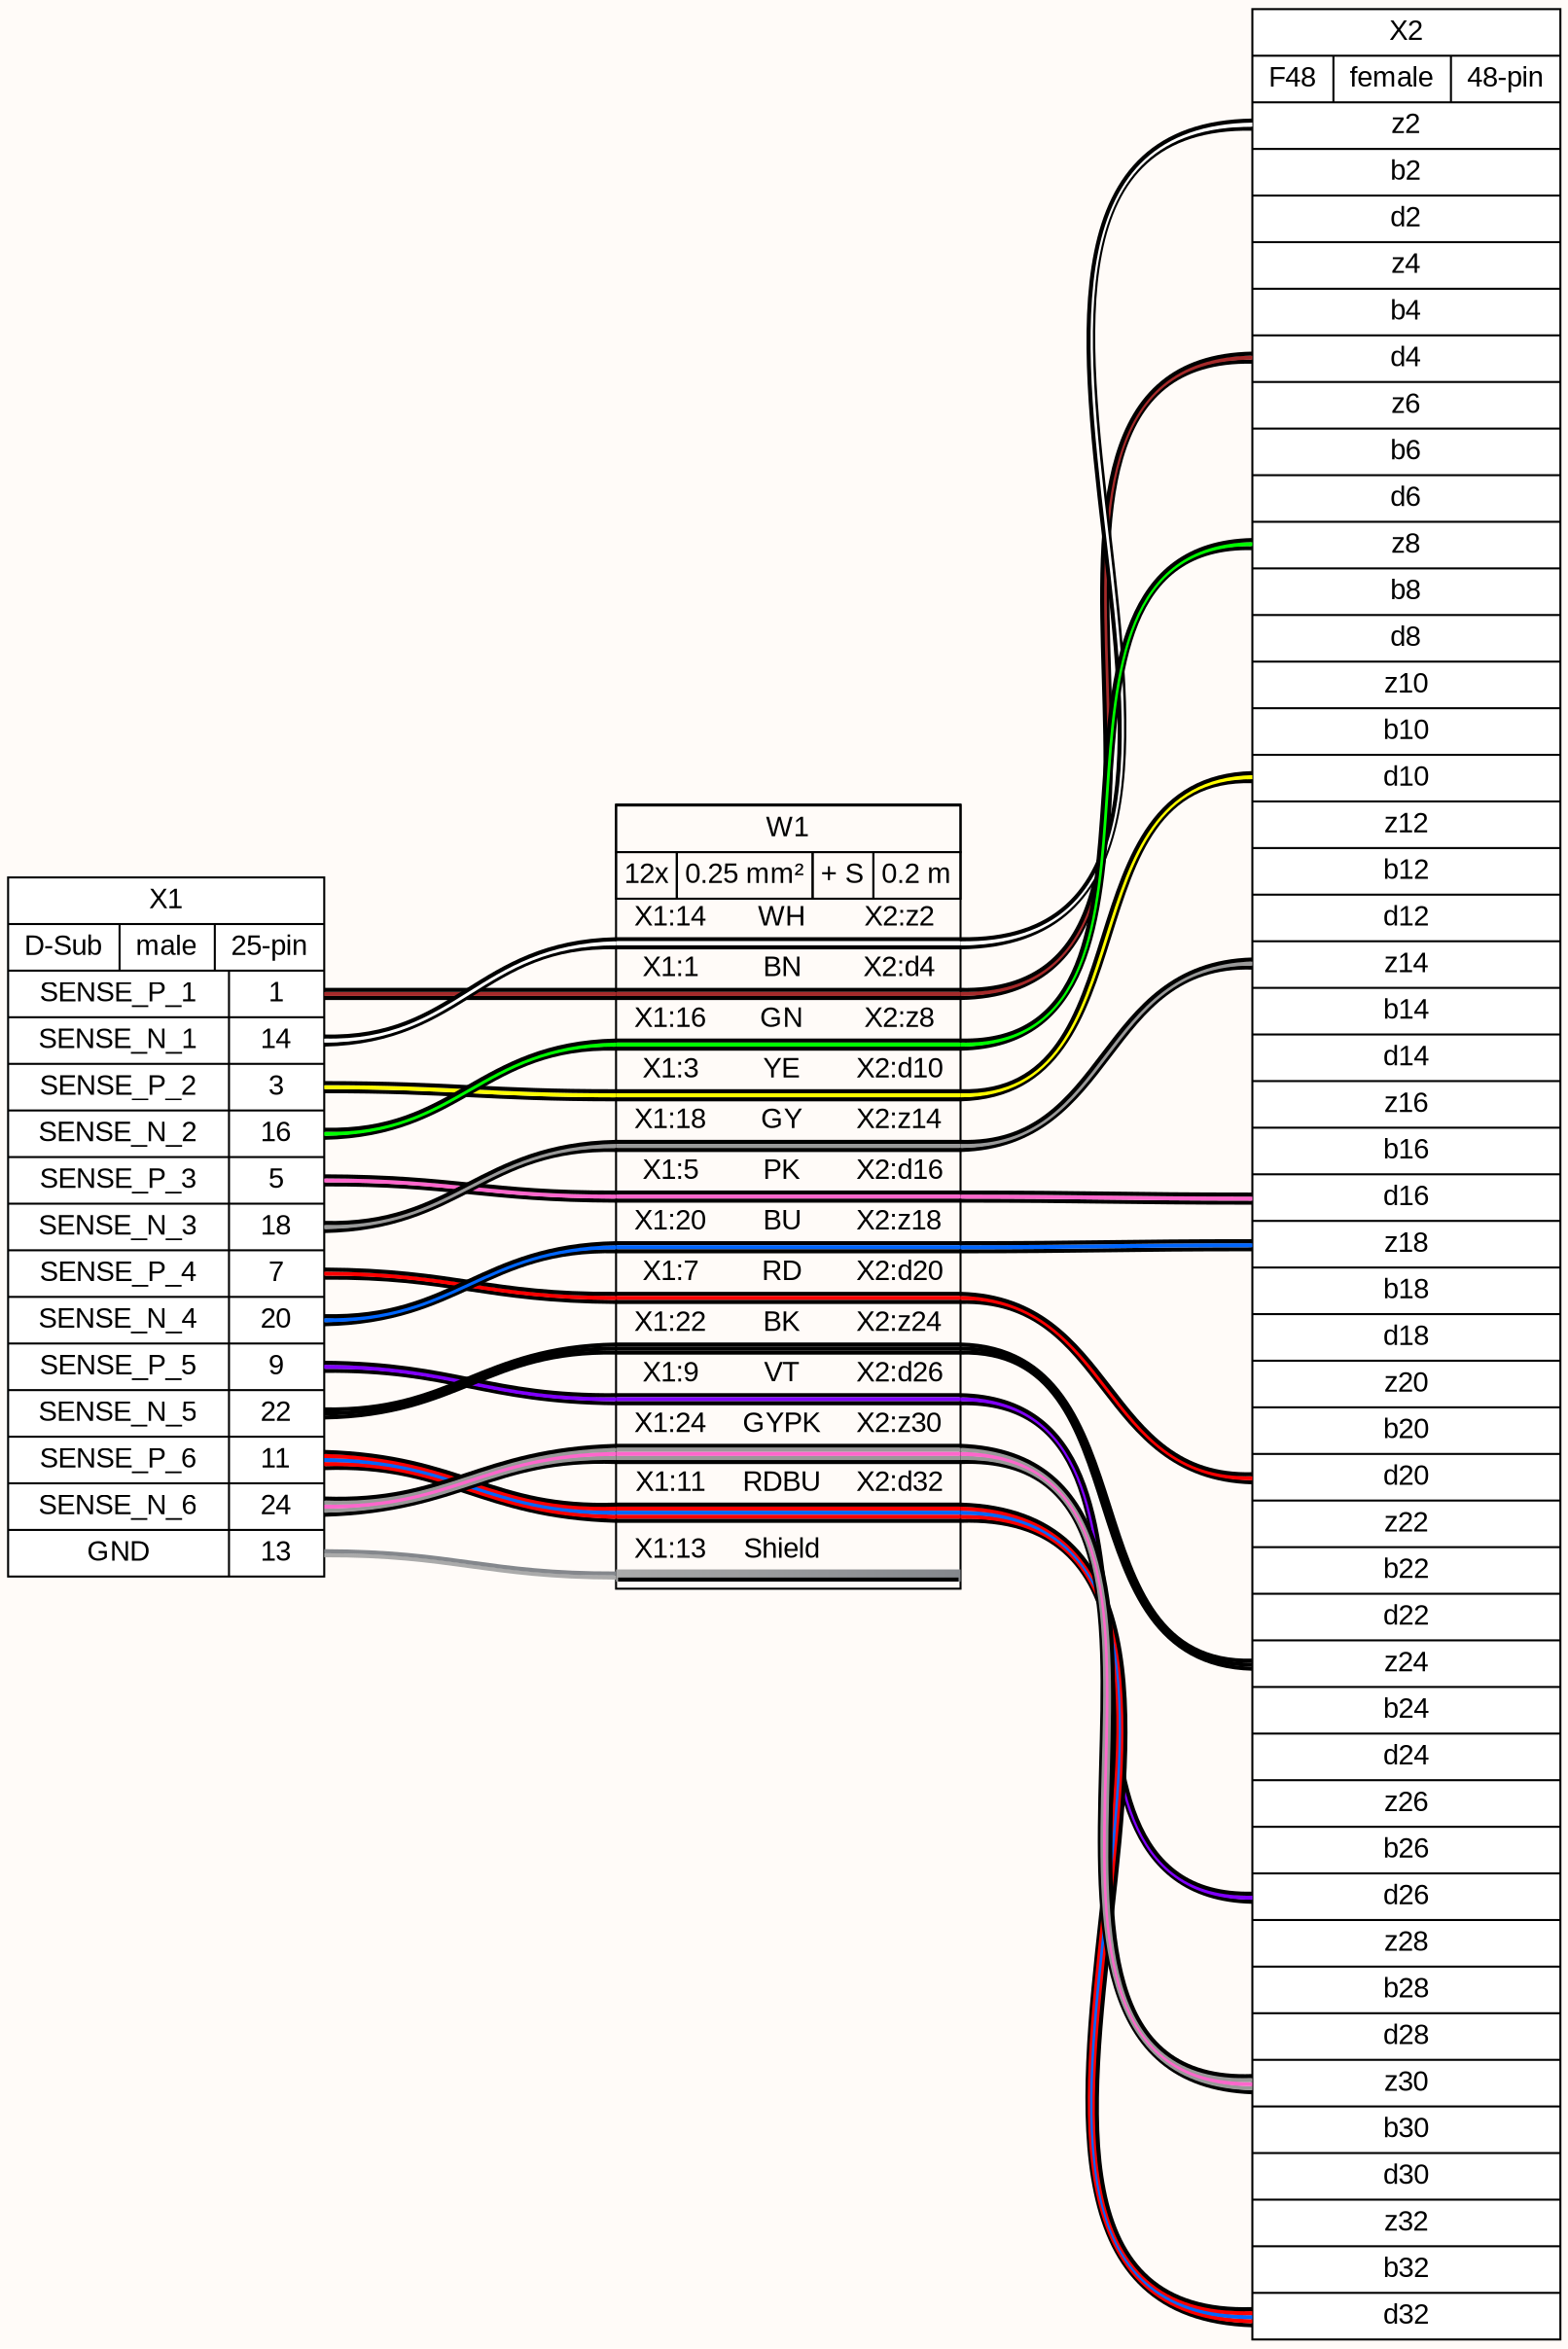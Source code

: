 graph {
// Graph generated by WireViz
// https://github.com/formatc1702/WireViz
	graph [bgcolor="#fffbf8" fontname=arial nodesep=0.33 rankdir=LR ranksep=2]
	node [fillcolor=white fontname=arial shape=record style=filled]
	edge [fontname=arial style=bold]
	X1 [label="X1|{D-Sub|male|25-pin}|{{SENSE_P_1|SENSE_N_1|SENSE_P_2|SENSE_N_2|SENSE_P_3|SENSE_N_3|SENSE_P_4|SENSE_N_4|SENSE_P_5|SENSE_N_5|SENSE_P_6|SENSE_N_6|GND}|{<p1r>1|<p14r>14|<p3r>3|<p16r>16|<p5r>5|<p18r>18|<p7r>7|<p20r>20|<p9r>9|<p22r>22|<p11r>11|<p24r>24|<p13r>13}}"]
	X2 [label="X2|{F48|female|48-pin}|{{<pz2l>z2|<pb2l>b2|<pd2l>d2|<pz4l>z4|<pb4l>b4|<pd4l>d4|<pz6l>z6|<pb6l>b6|<pd6l>d6|<pz8l>z8|<pb8l>b8|<pd8l>d8|<pz10l>z10|<pb10l>b10|<pd10l>d10|<pz12l>z12|<pb12l>b12|<pd12l>d12|<pz14l>z14|<pb14l>b14|<pd14l>d14|<pz16l>z16|<pb16l>b16|<pd16l>d16|<pz18l>z18|<pb18l>b18|<pd18l>d18|<pz20l>z20|<pb20l>b20|<pd20l>d20|<pz22l>z22|<pb22l>b22|<pd22l>d22|<pz24l>z24|<pb24l>b24|<pd24l>d24|<pz26l>z26|<pb26l>b26|<pd26l>d26|<pz28l>z28|<pb28l>b28|<pd28l>d28|<pz30l>z30|<pb30l>b30|<pd30l>d30|<pz32l>z32|<pb32l>b32|<pd32l>d32}}"]
	edge [color="#000000:#a52a2a:#000000"]
	X1:p1r:e -- W1:w2:w
	W1:w2:e -- X2:pd4l:w
	edge [color="#000000:#ffffff:#000000"]
	X1:p14r:e -- W1:w1:w
	W1:w1:e -- X2:pz2l:w
	edge [color="#000000:#ffff00:#000000"]
	X1:p3r:e -- W1:w4:w
	W1:w4:e -- X2:pd10l:w
	edge [color="#000000:#00ff00:#000000"]
	X1:p16r:e -- W1:w3:w
	W1:w3:e -- X2:pz8l:w
	edge [color="#000000:#ff66cc:#000000"]
	X1:p5r:e -- W1:w6:w
	W1:w6:e -- X2:pd16l:w
	edge [color="#000000:#999999:#000000"]
	X1:p18r:e -- W1:w5:w
	W1:w5:e -- X2:pz14l:w
	edge [color="#000000:#ff0000:#000000"]
	X1:p7r:e -- W1:w8:w
	W1:w8:e -- X2:pd20l:w
	edge [color="#000000:#0066ff:#000000"]
	X1:p20r:e -- W1:w7:w
	W1:w7:e -- X2:pz18l:w
	edge [color="#000000:#8000ff:#000000"]
	X1:p9r:e -- W1:w10:w
	W1:w10:e -- X2:pd26l:w
	edge [color="#000000:#000000:#000000"]
	X1:p22r:e -- W1:w9:w
	W1:w9:e -- X2:pz24l:w
	edge [color="#000000:#ff0000:#0066ff:#ff0000:#000000"]
	X1:p11r:e -- W1:w12:w
	W1:w12:e -- X2:pd32l:w
	edge [color="#000000:#999999:#ff66cc:#999999:#000000"]
	X1:p24r:e -- W1:w11:w
	W1:w11:e -- X2:pz30l:w
	edge [color="#aaaaaa:#84878c"]
	X1:p13r:e -- W1:ws:w
	W1 [label=<<table border="0" cellspacing="0" cellpadding="0"><tr><td><table border="0" cellspacing="0" cellpadding="3" cellborder="1"><tr><td colspan="4">W1</td></tr><tr><td>12x</td><td>0.25 mm²</td><td>+ S</td><td>0.2 m</td></tr></table></td></tr><tr><td></td></tr><tr><td><table border="0" cellspacing="0" cellborder="0"><tr><td>X1:14</td><td>WH</td><td>X2:z2</td></tr><tr><td colspan="3" border="0" cellspacing="0" cellpadding="0" port="w1" height="6"><table cellspacing="0" cellborder="0" border = "0"><tr><td colspan="3" cellpadding="0" height="2" bgcolor="#000000" border="0"></td></tr><tr><td colspan="3" cellpadding="0" height="2" bgcolor="#ffffff" border="0"></td></tr><tr><td colspan="3" cellpadding="0" height="2" bgcolor="#000000" border="0"></td></tr></table></td></tr><tr><td>X1:1</td><td>BN</td><td>X2:d4</td></tr><tr><td colspan="3" border="0" cellspacing="0" cellpadding="0" port="w2" height="6"><table cellspacing="0" cellborder="0" border = "0"><tr><td colspan="3" cellpadding="0" height="2" bgcolor="#000000" border="0"></td></tr><tr><td colspan="3" cellpadding="0" height="2" bgcolor="#a52a2a" border="0"></td></tr><tr><td colspan="3" cellpadding="0" height="2" bgcolor="#000000" border="0"></td></tr></table></td></tr><tr><td>X1:16</td><td>GN</td><td>X2:z8</td></tr><tr><td colspan="3" border="0" cellspacing="0" cellpadding="0" port="w3" height="6"><table cellspacing="0" cellborder="0" border = "0"><tr><td colspan="3" cellpadding="0" height="2" bgcolor="#000000" border="0"></td></tr><tr><td colspan="3" cellpadding="0" height="2" bgcolor="#00ff00" border="0"></td></tr><tr><td colspan="3" cellpadding="0" height="2" bgcolor="#000000" border="0"></td></tr></table></td></tr><tr><td>X1:3</td><td>YE</td><td>X2:d10</td></tr><tr><td colspan="3" border="0" cellspacing="0" cellpadding="0" port="w4" height="6"><table cellspacing="0" cellborder="0" border = "0"><tr><td colspan="3" cellpadding="0" height="2" bgcolor="#000000" border="0"></td></tr><tr><td colspan="3" cellpadding="0" height="2" bgcolor="#ffff00" border="0"></td></tr><tr><td colspan="3" cellpadding="0" height="2" bgcolor="#000000" border="0"></td></tr></table></td></tr><tr><td>X1:18</td><td>GY</td><td>X2:z14</td></tr><tr><td colspan="3" border="0" cellspacing="0" cellpadding="0" port="w5" height="6"><table cellspacing="0" cellborder="0" border = "0"><tr><td colspan="3" cellpadding="0" height="2" bgcolor="#000000" border="0"></td></tr><tr><td colspan="3" cellpadding="0" height="2" bgcolor="#999999" border="0"></td></tr><tr><td colspan="3" cellpadding="0" height="2" bgcolor="#000000" border="0"></td></tr></table></td></tr><tr><td>X1:5</td><td>PK</td><td>X2:d16</td></tr><tr><td colspan="3" border="0" cellspacing="0" cellpadding="0" port="w6" height="6"><table cellspacing="0" cellborder="0" border = "0"><tr><td colspan="3" cellpadding="0" height="2" bgcolor="#000000" border="0"></td></tr><tr><td colspan="3" cellpadding="0" height="2" bgcolor="#ff66cc" border="0"></td></tr><tr><td colspan="3" cellpadding="0" height="2" bgcolor="#000000" border="0"></td></tr></table></td></tr><tr><td>X1:20</td><td>BU</td><td>X2:z18</td></tr><tr><td colspan="3" border="0" cellspacing="0" cellpadding="0" port="w7" height="6"><table cellspacing="0" cellborder="0" border = "0"><tr><td colspan="3" cellpadding="0" height="2" bgcolor="#000000" border="0"></td></tr><tr><td colspan="3" cellpadding="0" height="2" bgcolor="#0066ff" border="0"></td></tr><tr><td colspan="3" cellpadding="0" height="2" bgcolor="#000000" border="0"></td></tr></table></td></tr><tr><td>X1:7</td><td>RD</td><td>X2:d20</td></tr><tr><td colspan="3" border="0" cellspacing="0" cellpadding="0" port="w8" height="6"><table cellspacing="0" cellborder="0" border = "0"><tr><td colspan="3" cellpadding="0" height="2" bgcolor="#000000" border="0"></td></tr><tr><td colspan="3" cellpadding="0" height="2" bgcolor="#ff0000" border="0"></td></tr><tr><td colspan="3" cellpadding="0" height="2" bgcolor="#000000" border="0"></td></tr></table></td></tr><tr><td>X1:22</td><td>BK</td><td>X2:z24</td></tr><tr><td colspan="3" border="0" cellspacing="0" cellpadding="0" port="w9" height="6"><table cellspacing="0" cellborder="0" border = "0"><tr><td colspan="3" cellpadding="0" height="2" bgcolor="#000000" border="0"></td></tr><tr><td colspan="3" cellpadding="0" height="2" bgcolor="#000000" border="0"></td></tr><tr><td colspan="3" cellpadding="0" height="2" bgcolor="#000000" border="0"></td></tr></table></td></tr><tr><td>X1:9</td><td>VT</td><td>X2:d26</td></tr><tr><td colspan="3" border="0" cellspacing="0" cellpadding="0" port="w10" height="6"><table cellspacing="0" cellborder="0" border = "0"><tr><td colspan="3" cellpadding="0" height="2" bgcolor="#000000" border="0"></td></tr><tr><td colspan="3" cellpadding="0" height="2" bgcolor="#8000ff" border="0"></td></tr><tr><td colspan="3" cellpadding="0" height="2" bgcolor="#000000" border="0"></td></tr></table></td></tr><tr><td>X1:24</td><td>GYPK</td><td>X2:z30</td></tr><tr><td colspan="3" border="0" cellspacing="0" cellpadding="0" port="w11" height="10"><table cellspacing="0" cellborder="0" border = "0"><tr><td colspan="3" cellpadding="0" height="2" bgcolor="#000000" border="0"></td></tr><tr><td colspan="3" cellpadding="0" height="2" bgcolor="#999999" border="0"></td></tr><tr><td colspan="3" cellpadding="0" height="2" bgcolor="#ff66cc" border="0"></td></tr><tr><td colspan="3" cellpadding="0" height="2" bgcolor="#999999" border="0"></td></tr><tr><td colspan="3" cellpadding="0" height="2" bgcolor="#000000" border="0"></td></tr></table></td></tr><tr><td>X1:11</td><td>RDBU</td><td>X2:d32</td></tr><tr><td colspan="3" border="0" cellspacing="0" cellpadding="0" port="w12" height="10"><table cellspacing="0" cellborder="0" border = "0"><tr><td colspan="3" cellpadding="0" height="2" bgcolor="#000000" border="0"></td></tr><tr><td colspan="3" cellpadding="0" height="2" bgcolor="#ff0000" border="0"></td></tr><tr><td colspan="3" cellpadding="0" height="2" bgcolor="#0066ff" border="0"></td></tr><tr><td colspan="3" cellpadding="0" height="2" bgcolor="#ff0000" border="0"></td></tr><tr><td colspan="3" cellpadding="0" height="2" bgcolor="#000000" border="0"></td></tr></table></td></tr><tr><td></td></tr><tr><td>X1:13</td><td>Shield</td><td><!-- s_out --></td></tr><tr><td colspan="3" cellpadding="0" bgcolor="#aaaaaa:#84878c" height="6" border="2" sides="b" port="ws"></td></tr><tr><td></td></tr></table></td></tr></table>> fillcolor=white margin=0 shape=box style=""]
}

